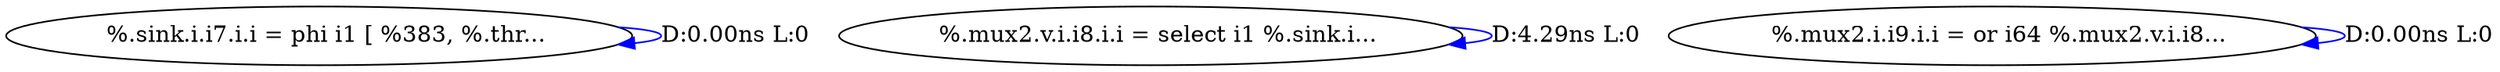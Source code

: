 digraph {
Node0x3357900[label="  %.sink.i.i7.i.i = phi i1 [ %383, %.thr..."];
Node0x3357900 -> Node0x3357900[label="D:0.00ns L:0",color=blue];
Node0x33579e0[label="  %.mux2.v.i.i8.i.i = select i1 %.sink.i..."];
Node0x33579e0 -> Node0x33579e0[label="D:4.29ns L:0",color=blue];
Node0x3357ac0[label="  %.mux2.i.i9.i.i = or i64 %.mux2.v.i.i8..."];
Node0x3357ac0 -> Node0x3357ac0[label="D:0.00ns L:0",color=blue];
}
